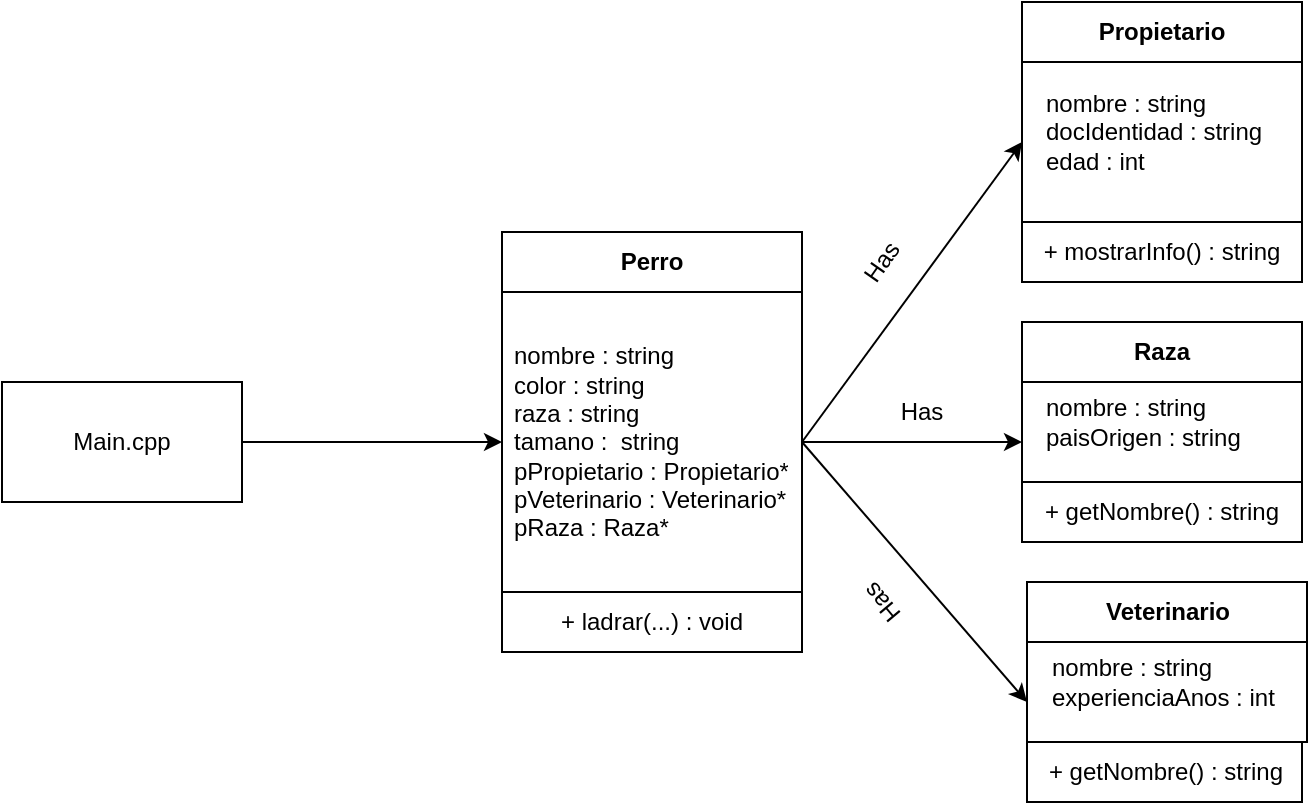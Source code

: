 <mxfile version="23.1.2" type="device">
  <diagram name="Página-1" id="ZMxYPR7I2KNO9sbY7oas">
    <mxGraphModel dx="954" dy="1809" grid="1" gridSize="10" guides="1" tooltips="1" connect="1" arrows="1" fold="1" page="1" pageScale="1" pageWidth="827" pageHeight="1169" math="0" shadow="0">
      <root>
        <mxCell id="0" />
        <mxCell id="1" parent="0" />
        <mxCell id="mLICtDDKebR4ueDPwKfg-2" value="Main.cpp" style="rounded=0;whiteSpace=wrap;html=1;" parent="1" vertex="1">
          <mxGeometry x="40" y="185" width="120" height="60" as="geometry" />
        </mxCell>
        <mxCell id="mLICtDDKebR4ueDPwKfg-4" value="&lt;b&gt;Perro&lt;/b&gt;" style="swimlane;fontStyle=0;childLayout=stackLayout;horizontal=1;startSize=30;horizontalStack=0;resizeParent=1;resizeParentMax=0;resizeLast=0;collapsible=1;marginBottom=0;whiteSpace=wrap;html=1;" parent="1" vertex="1">
          <mxGeometry x="290" y="110" width="150" height="180" as="geometry" />
        </mxCell>
        <mxCell id="mLICtDDKebR4ueDPwKfg-5" value="nombre : string&lt;br&gt;color : string&lt;br&gt;raza : string&lt;br&gt;tamano :&amp;nbsp; string&lt;br&gt;pPropietario : Propietario*&lt;br&gt;pVeterinario : Veterinario*&lt;br&gt;pRaza : Raza*" style="text;strokeColor=none;fillColor=none;align=left;verticalAlign=middle;spacingLeft=4;spacingRight=4;overflow=hidden;points=[[0,0.5],[1,0.5]];portConstraint=eastwest;rotatable=0;whiteSpace=wrap;html=1;" parent="mLICtDDKebR4ueDPwKfg-4" vertex="1">
          <mxGeometry y="30" width="150" height="150" as="geometry" />
        </mxCell>
        <mxCell id="mLICtDDKebR4ueDPwKfg-10" value="+ ladrar(...) : void" style="rounded=0;whiteSpace=wrap;html=1;" parent="1" vertex="1">
          <mxGeometry x="290" y="290" width="150" height="30" as="geometry" />
        </mxCell>
        <mxCell id="L9BKN_YjeaS2aBremJ2_-1" value="" style="endArrow=classic;html=1;rounded=0;exitX=1;exitY=0.5;exitDx=0;exitDy=0;entryX=0;entryY=0.5;entryDx=0;entryDy=0;" edge="1" parent="1" source="mLICtDDKebR4ueDPwKfg-2" target="mLICtDDKebR4ueDPwKfg-5">
          <mxGeometry width="50" height="50" relative="1" as="geometry">
            <mxPoint x="390" y="320" as="sourcePoint" />
            <mxPoint x="440" y="270" as="targetPoint" />
          </mxGeometry>
        </mxCell>
        <mxCell id="L9BKN_YjeaS2aBremJ2_-2" value="" style="endArrow=classic;html=1;rounded=0;entryX=0;entryY=0.5;entryDx=0;entryDy=0;exitX=1;exitY=0.5;exitDx=0;exitDy=0;" edge="1" parent="1" source="mLICtDDKebR4ueDPwKfg-5" target="mLICtDDKebR4ueDPwKfg-13">
          <mxGeometry width="50" height="50" relative="1" as="geometry">
            <mxPoint x="440" y="220" as="sourcePoint" />
            <mxPoint x="490" y="170" as="targetPoint" />
          </mxGeometry>
        </mxCell>
        <mxCell id="L9BKN_YjeaS2aBremJ2_-4" value="" style="endArrow=classic;html=1;rounded=0;entryX=0;entryY=0.75;entryDx=0;entryDy=0;exitX=1;exitY=0.5;exitDx=0;exitDy=0;" edge="1" parent="1" source="mLICtDDKebR4ueDPwKfg-5" target="mLICtDDKebR4ueDPwKfg-19">
          <mxGeometry width="50" height="50" relative="1" as="geometry">
            <mxPoint x="390" y="320" as="sourcePoint" />
            <mxPoint x="440" y="270" as="targetPoint" />
          </mxGeometry>
        </mxCell>
        <mxCell id="L9BKN_YjeaS2aBremJ2_-5" value="" style="endArrow=classic;html=1;rounded=0;entryX=0;entryY=0.75;entryDx=0;entryDy=0;exitX=1;exitY=0.5;exitDx=0;exitDy=0;" edge="1" parent="1" source="mLICtDDKebR4ueDPwKfg-5" target="mLICtDDKebR4ueDPwKfg-24">
          <mxGeometry width="50" height="50" relative="1" as="geometry">
            <mxPoint x="690" y="320" as="sourcePoint" />
            <mxPoint x="740" y="270" as="targetPoint" />
          </mxGeometry>
        </mxCell>
        <mxCell id="L9BKN_YjeaS2aBremJ2_-6" value="" style="group" vertex="1" connectable="0" parent="1">
          <mxGeometry x="550" y="-5" width="142.5" height="400" as="geometry" />
        </mxCell>
        <mxCell id="mLICtDDKebR4ueDPwKfg-13" value="Propietario" style="swimlane;whiteSpace=wrap;html=1;startSize=30;" parent="L9BKN_YjeaS2aBremJ2_-6" vertex="1">
          <mxGeometry width="140" height="140" as="geometry" />
        </mxCell>
        <mxCell id="mLICtDDKebR4ueDPwKfg-16" value="nombre : string&lt;br&gt;docIdentidad : string&lt;br&gt;edad : int&amp;nbsp;" style="text;html=1;align=left;verticalAlign=middle;resizable=0;points=[];autosize=1;strokeColor=none;fillColor=none;" parent="mLICtDDKebR4ueDPwKfg-13" vertex="1">
          <mxGeometry x="10" y="35" width="130" height="60" as="geometry" />
        </mxCell>
        <mxCell id="mLICtDDKebR4ueDPwKfg-17" value="+ mostrarInfo() : string" style="rounded=0;whiteSpace=wrap;html=1;" parent="mLICtDDKebR4ueDPwKfg-13" vertex="1">
          <mxGeometry y="110" width="140" height="30" as="geometry" />
        </mxCell>
        <mxCell id="mLICtDDKebR4ueDPwKfg-19" value="Raza" style="swimlane;whiteSpace=wrap;html=1;startSize=30;" parent="L9BKN_YjeaS2aBremJ2_-6" vertex="1">
          <mxGeometry y="160" width="140" height="80" as="geometry" />
        </mxCell>
        <mxCell id="mLICtDDKebR4ueDPwKfg-20" value="nombre : string&lt;br&gt;paisOrigen : string" style="text;html=1;align=left;verticalAlign=middle;resizable=0;points=[];autosize=1;strokeColor=none;fillColor=none;" parent="mLICtDDKebR4ueDPwKfg-19" vertex="1">
          <mxGeometry x="10" y="30" width="120" height="40" as="geometry" />
        </mxCell>
        <mxCell id="mLICtDDKebR4ueDPwKfg-21" value="+ getNombre() : string" style="rounded=0;whiteSpace=wrap;html=1;" parent="L9BKN_YjeaS2aBremJ2_-6" vertex="1">
          <mxGeometry y="240" width="140" height="30" as="geometry" />
        </mxCell>
        <mxCell id="mLICtDDKebR4ueDPwKfg-24" value="Veterinario" style="swimlane;whiteSpace=wrap;html=1;startSize=30;" parent="L9BKN_YjeaS2aBremJ2_-6" vertex="1">
          <mxGeometry x="2.5" y="290" width="140" height="80" as="geometry" />
        </mxCell>
        <mxCell id="mLICtDDKebR4ueDPwKfg-25" value="nombre : string&lt;br&gt;experienciaAnos : int" style="text;html=1;align=left;verticalAlign=middle;resizable=0;points=[];autosize=1;strokeColor=none;fillColor=none;" parent="mLICtDDKebR4ueDPwKfg-24" vertex="1">
          <mxGeometry x="10" y="30" width="130" height="40" as="geometry" />
        </mxCell>
        <mxCell id="mLICtDDKebR4ueDPwKfg-26" value="+ getNombre() : string" style="rounded=0;whiteSpace=wrap;html=1;" parent="L9BKN_YjeaS2aBremJ2_-6" vertex="1">
          <mxGeometry x="2.5" y="370" width="137.5" height="30" as="geometry" />
        </mxCell>
        <mxCell id="L9BKN_YjeaS2aBremJ2_-7" value="Has" style="text;html=1;strokeColor=none;fillColor=none;align=center;verticalAlign=middle;whiteSpace=wrap;rounded=0;" vertex="1" parent="1">
          <mxGeometry x="470" y="185" width="60" height="30" as="geometry" />
        </mxCell>
        <mxCell id="L9BKN_YjeaS2aBremJ2_-9" value="Has" style="text;html=1;strokeColor=none;fillColor=none;align=center;verticalAlign=middle;whiteSpace=wrap;rounded=0;rotation=-55;" vertex="1" parent="1">
          <mxGeometry x="450" y="110" width="60" height="30" as="geometry" />
        </mxCell>
        <mxCell id="L9BKN_YjeaS2aBremJ2_-10" value="Has" style="text;html=1;strokeColor=none;fillColor=none;align=center;verticalAlign=middle;whiteSpace=wrap;rounded=0;rotation=-130;" vertex="1" parent="1">
          <mxGeometry x="450" y="280" width="60" height="30" as="geometry" />
        </mxCell>
      </root>
    </mxGraphModel>
  </diagram>
</mxfile>
